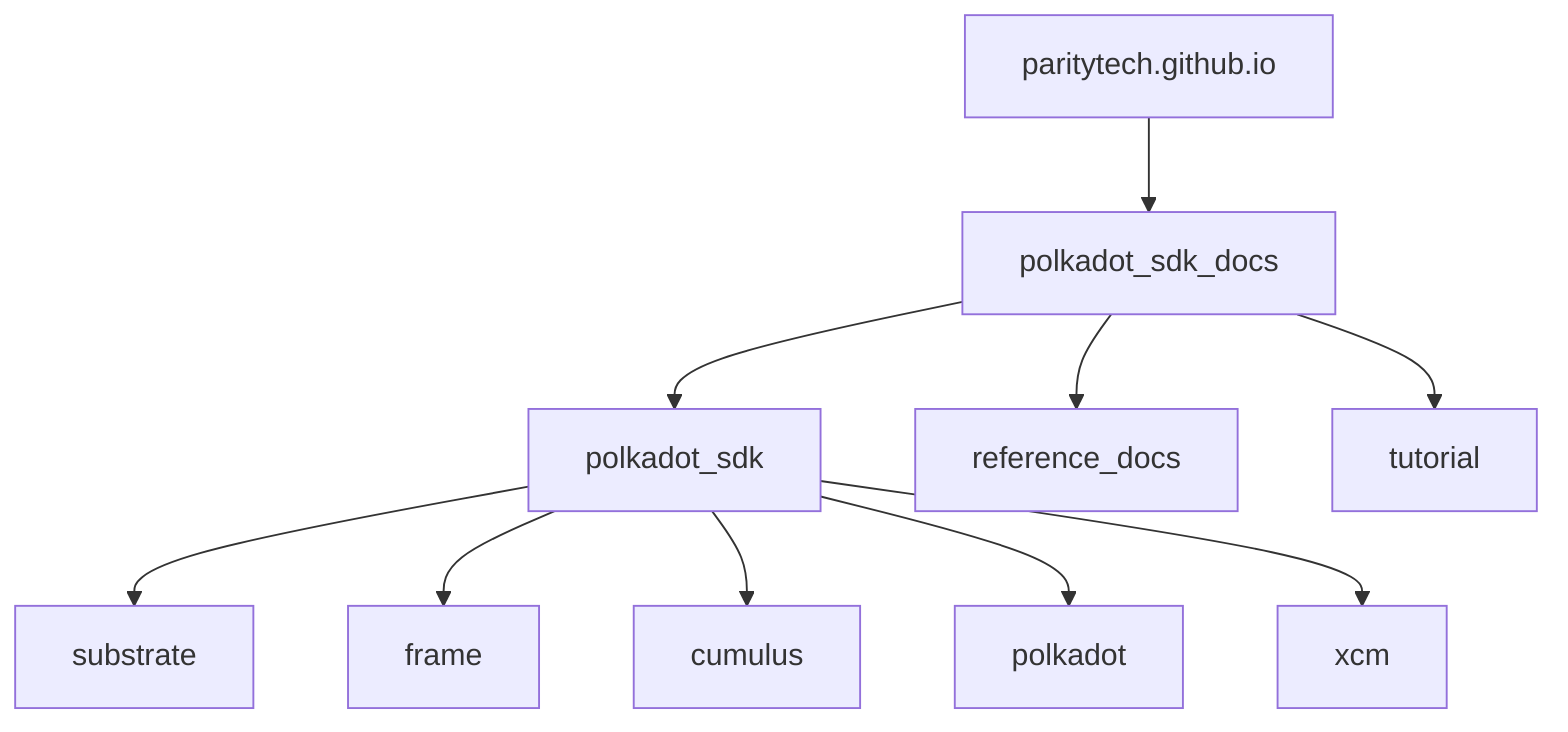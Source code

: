flowchart
    parity[paritytech.github.io] --> devhub[polkadot_sdk_docs]

    devhub --> polkadot_sdk
    devhub --> reference_docs
    devhub --> tutorial

    polkadot_sdk --> substrate
    polkadot_sdk --> frame
    polkadot_sdk --> cumulus
    polkadot_sdk --> polkadot
    polkadot_sdk --> xcm